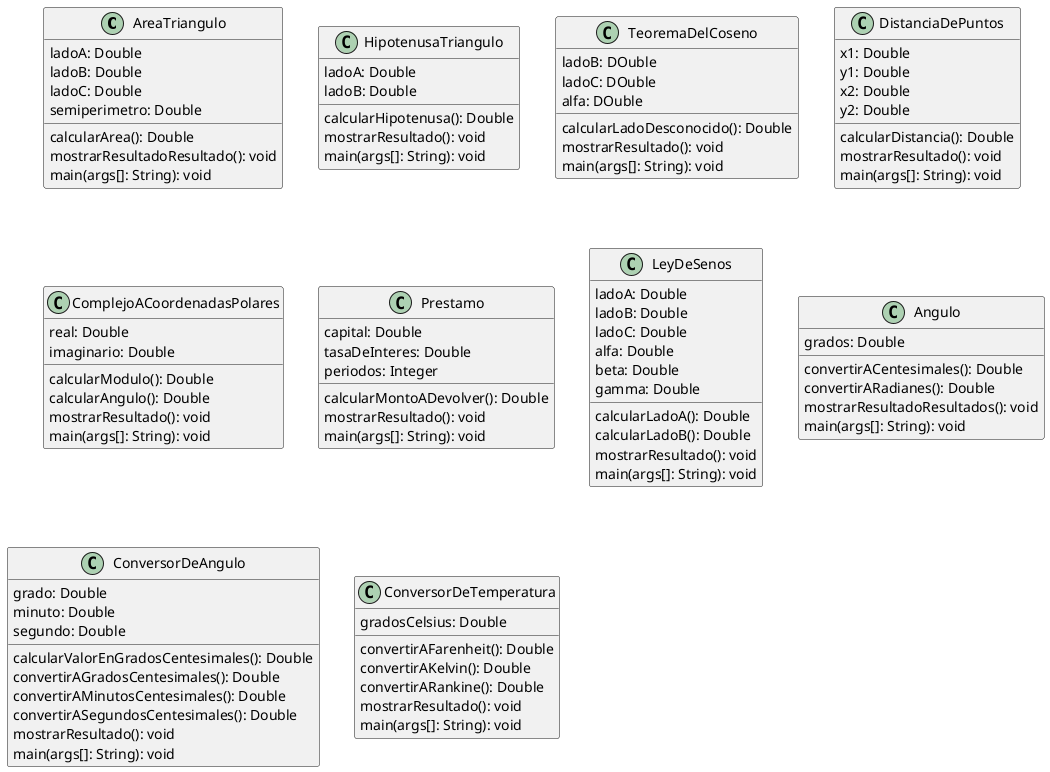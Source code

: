 @startuml y
' 1.11
class AreaTriangulo {
  ladoA: Double
  ladoB: Double
  ladoC: Double
  semiperimetro: Double
  calcularArea(): Double
  mostrarResultadoResultado(): void
  main(args[]: String): void
}

' 1.12
class HipotenusaTriangulo {
  ladoA: Double
  ladoB: Double
  calcularHipotenusa(): Double
  mostrarResultado(): void
  main(args[]: String): void
}
' 1.13
class TeoremaDelCoseno {
  ladoB: DOuble
  ladoC: DOuble
  alfa: DOuble
  calcularLadoDesconocido(): Double
  mostrarResultado(): void
  main(args[]: String): void
}

' 1.14
class DistanciaDePuntos {
  x1: Double
  y1: Double
  x2: Double
  y2: Double
  calcularDistancia(): Double
  mostrarResultado(): void
  main(args[]: String): void
}

' 1.15
class ComplejoACoordenadasPolares {
  real: Double
  imaginario: Double
  calcularModulo(): Double
  calcularAngulo(): Double
  mostrarResultado(): void
  main(args[]: String): void
}
' 1.16
class Prestamo {
  capital: Double
  tasaDeInteres: Double
  periodos: Integer
  calcularMontoADevolver(): Double
  mostrarResultado(): void
  main(args[]: String): void
}
' 1.17
class LeyDeSenos {
  ladoA: Double
  ladoB: Double
  ladoC: Double
  alfa: Double
  beta: Double
  gamma: Double
  calcularLadoA(): Double 
  calcularLadoB(): Double 
  mostrarResultado(): void
  main(args[]: String): void
}

' 1.18
class Angulo {
  grados: Double
  convertirACentesimales(): Double
  convertirARadianes(): Double
  mostrarResultadoResultados(): void
  main(args[]: String): void
}

' 1.19
class ConversorDeAngulo {
  grado: Double 
  minuto: Double
  segundo: Double
  calcularValorEnGradosCentesimales(): Double
  convertirAGradosCentesimales(): Double
  convertirAMinutosCentesimales(): Double
  convertirASegundosCentesimales(): Double
  mostrarResultado(): void
  main(args[]: String): void
}
' 1.20
class ConversorDeTemperatura {
  gradosCelsius: Double
  convertirAFarenheit(): Double
  convertirAKelvin(): Double
  convertirARankine(): Double
  mostrarResultado(): void
  main(args[]: String): void
}
@enduml